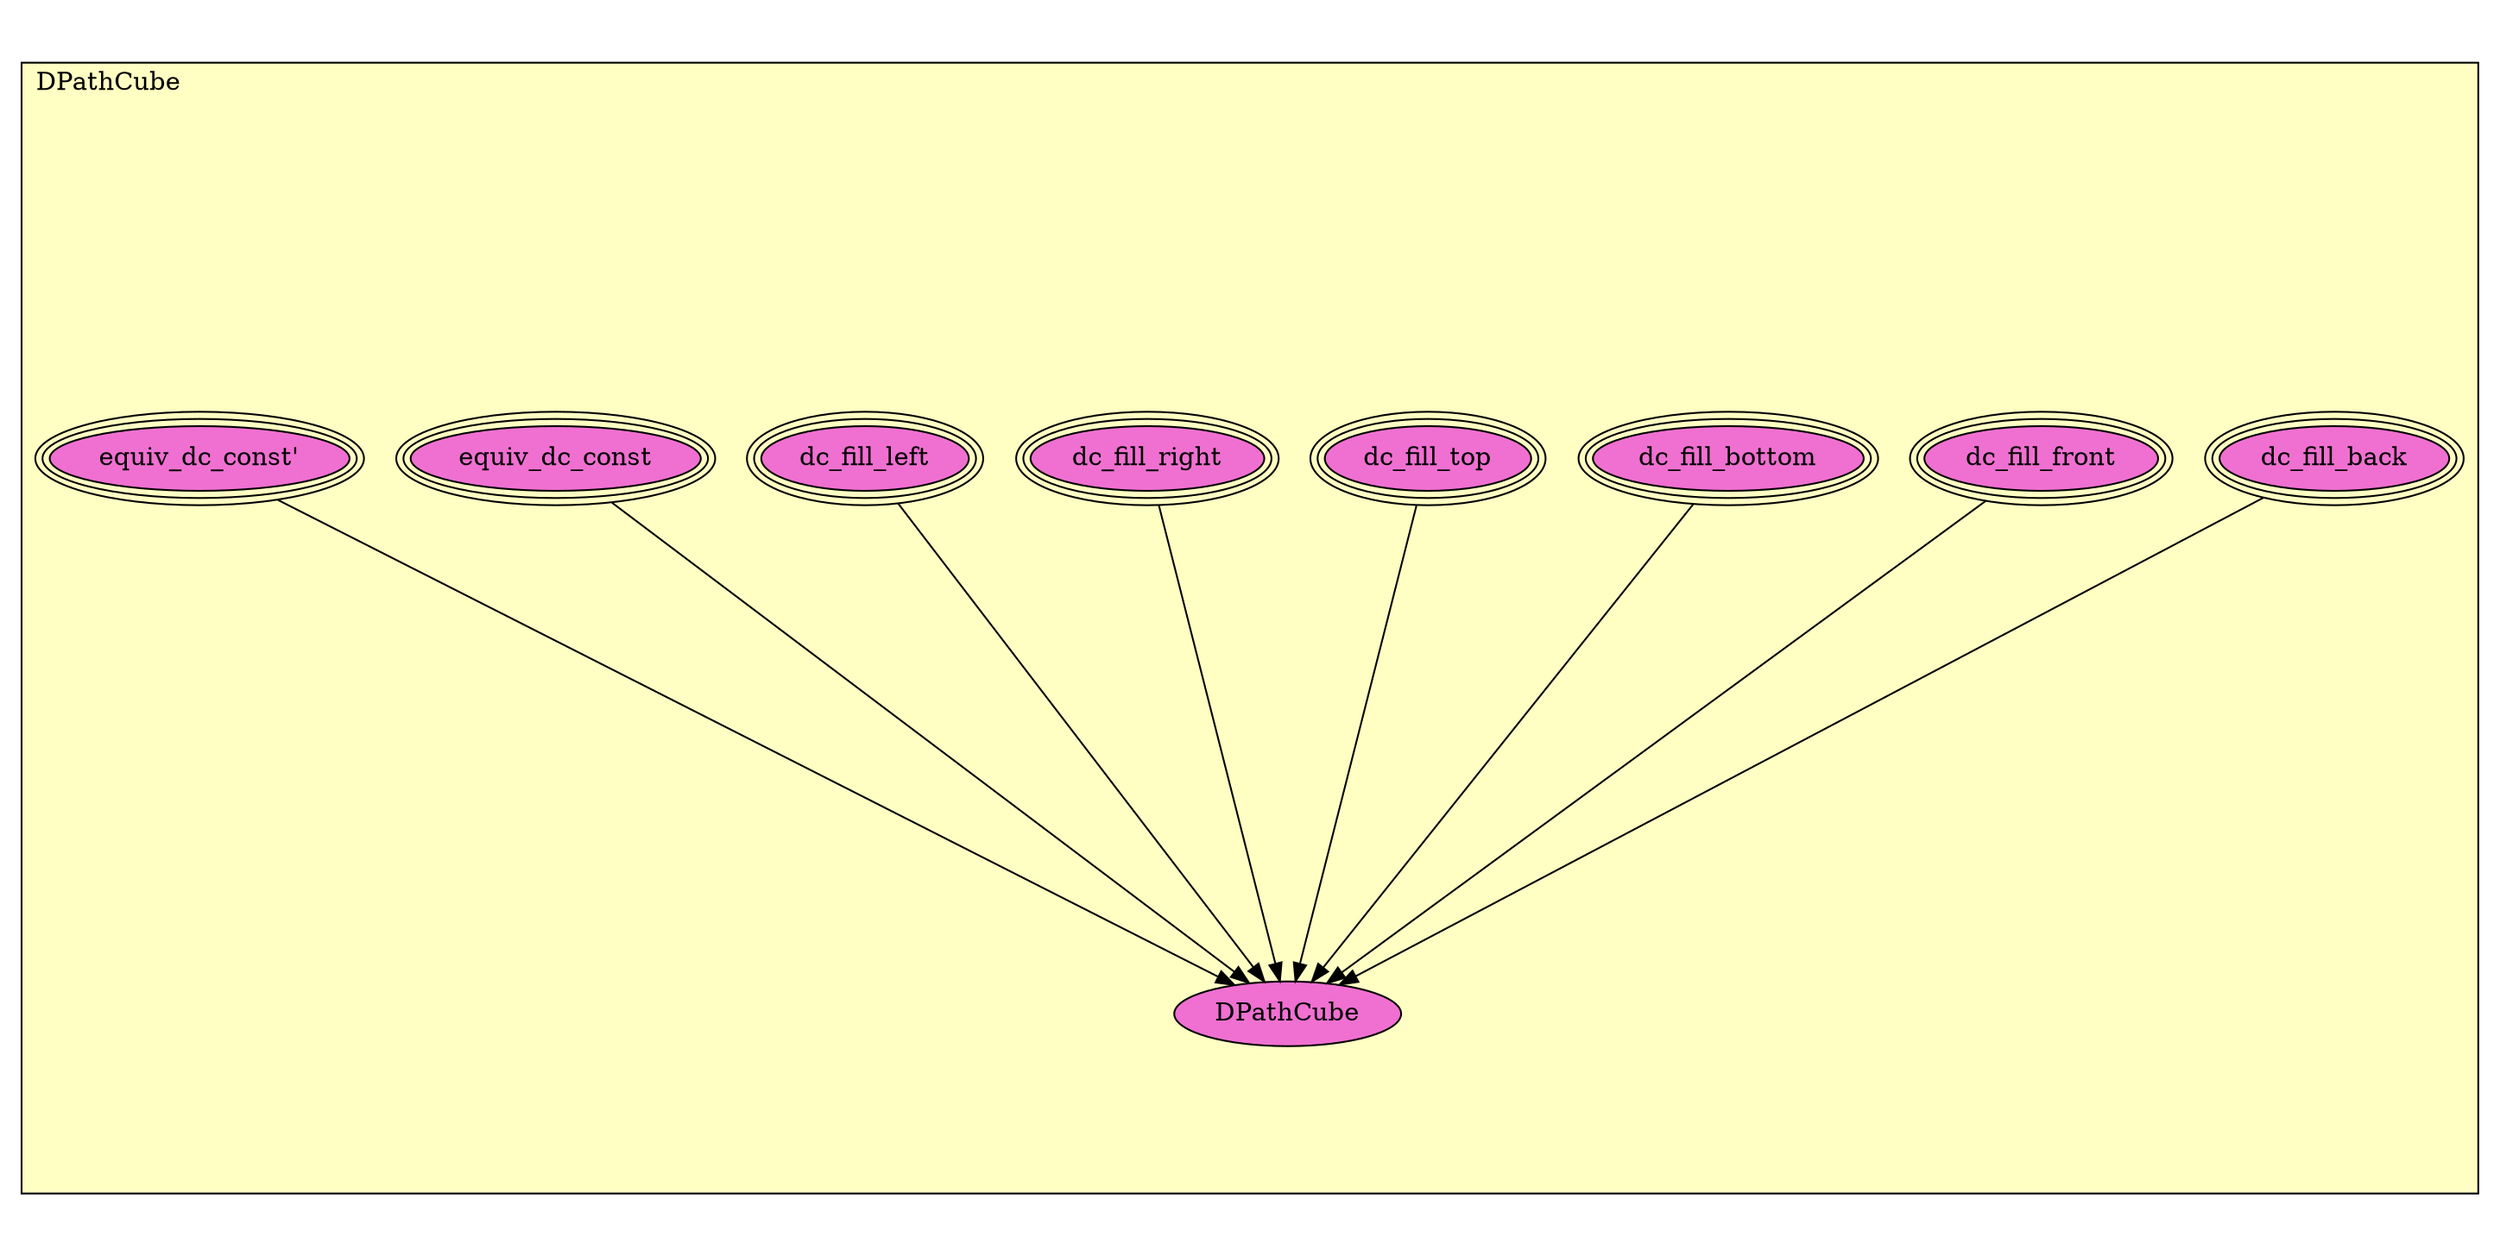 digraph HoTT_Cubical_DPathCube {
  graph [ratio=0.5]
  node [style=filled]
DPathCube_dc_fill_back [label="dc_fill_back", URL=<DPathCube.html#dc_fill_back>, peripheries=3, fillcolor="#F070D1"] ;
DPathCube_dc_fill_front [label="dc_fill_front", URL=<DPathCube.html#dc_fill_front>, peripheries=3, fillcolor="#F070D1"] ;
DPathCube_dc_fill_bottom [label="dc_fill_bottom", URL=<DPathCube.html#dc_fill_bottom>, peripheries=3, fillcolor="#F070D1"] ;
DPathCube_dc_fill_top [label="dc_fill_top", URL=<DPathCube.html#dc_fill_top>, peripheries=3, fillcolor="#F070D1"] ;
DPathCube_dc_fill_right [label="dc_fill_right", URL=<DPathCube.html#dc_fill_right>, peripheries=3, fillcolor="#F070D1"] ;
DPathCube_dc_fill_left [label="dc_fill_left", URL=<DPathCube.html#dc_fill_left>, peripheries=3, fillcolor="#F070D1"] ;
DPathCube_equiv_dc_const [label="equiv_dc_const", URL=<DPathCube.html#equiv_dc_const>, peripheries=3, fillcolor="#F070D1"] ;
DPathCube_equiv_dc_const_ [label="equiv_dc_const'", URL=<DPathCube.html#equiv_dc_const'>, peripheries=3, fillcolor="#F070D1"] ;
DPathCube_DPathCube [label="DPathCube", URL=<DPathCube.html#DPathCube>, fillcolor="#F070D1"] ;
  DPathCube_dc_fill_back -> DPathCube_DPathCube [] ;
  DPathCube_dc_fill_front -> DPathCube_DPathCube [] ;
  DPathCube_dc_fill_bottom -> DPathCube_DPathCube [] ;
  DPathCube_dc_fill_top -> DPathCube_DPathCube [] ;
  DPathCube_dc_fill_right -> DPathCube_DPathCube [] ;
  DPathCube_dc_fill_left -> DPathCube_DPathCube [] ;
  DPathCube_equiv_dc_const -> DPathCube_DPathCube [] ;
  DPathCube_equiv_dc_const_ -> DPathCube_DPathCube [] ;
subgraph cluster_DPathCube { label="DPathCube"; fillcolor="#FFFFC3"; labeljust=l; style=filled 
DPathCube_DPathCube; DPathCube_equiv_dc_const_; DPathCube_equiv_dc_const; DPathCube_dc_fill_left; DPathCube_dc_fill_right; DPathCube_dc_fill_top; DPathCube_dc_fill_bottom; DPathCube_dc_fill_front; DPathCube_dc_fill_back; };
} /* END */
